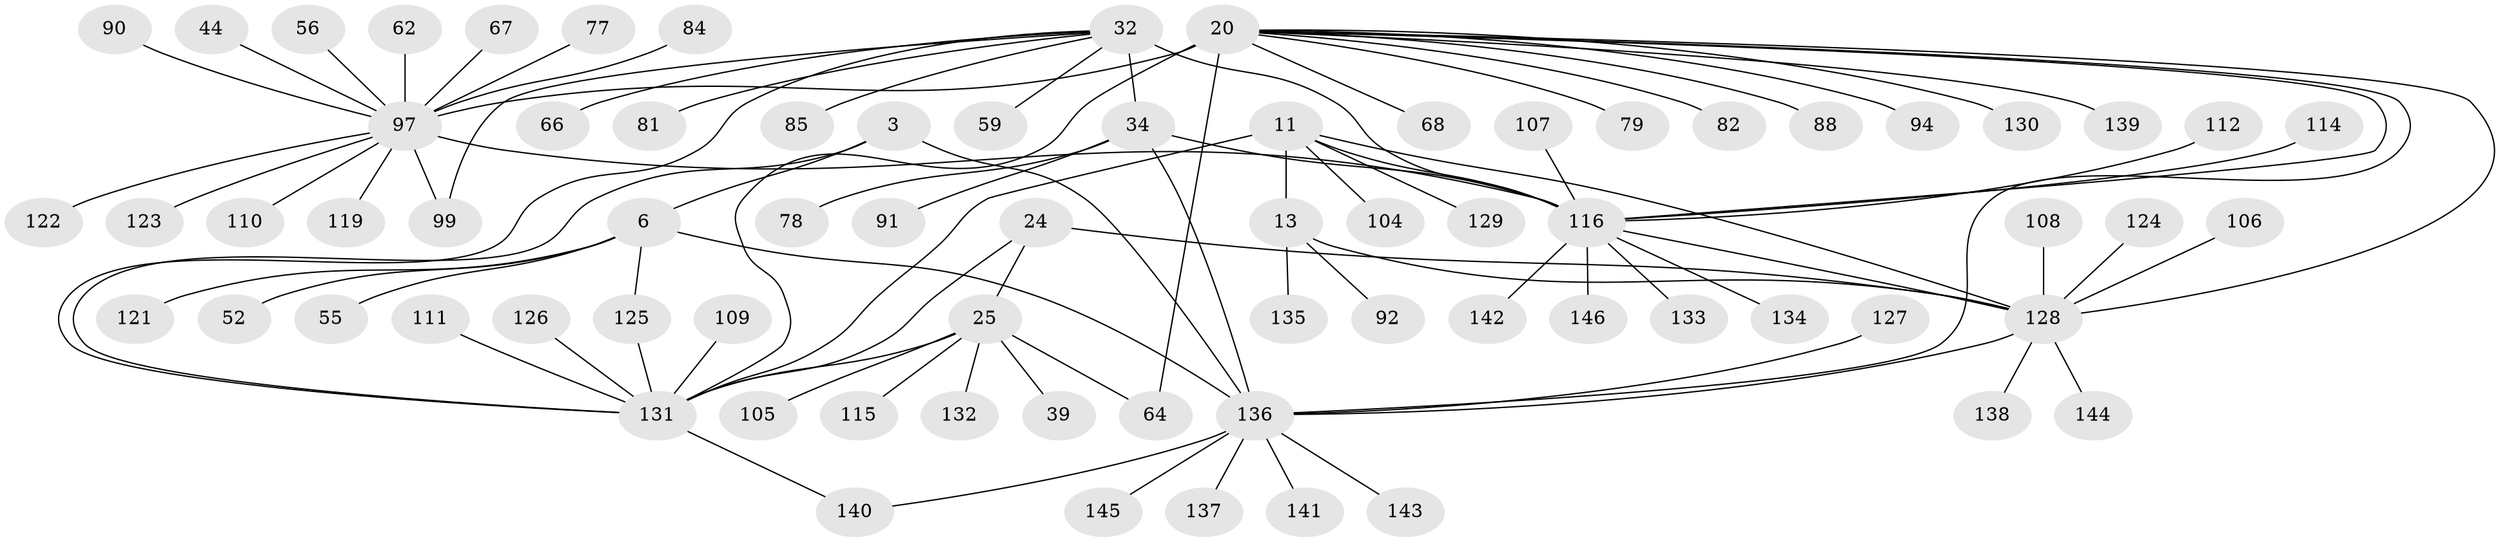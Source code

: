 // original degree distribution, {6: 0.02054794520547945, 8: 0.03424657534246575, 7: 0.03424657534246575, 11: 0.04794520547945205, 15: 0.00684931506849315, 14: 0.0136986301369863, 10: 0.0273972602739726, 9: 0.03424657534246575, 12: 0.02054794520547945, 1: 0.6164383561643836, 2: 0.13013698630136986, 3: 0.0136986301369863}
// Generated by graph-tools (version 1.1) at 2025/55/03/09/25 04:55:02]
// undirected, 73 vertices, 89 edges
graph export_dot {
graph [start="1"]
  node [color=gray90,style=filled];
  3 [super="+1"];
  6 [super="+2"];
  11 [super="+8"];
  13 [super="+12"];
  20 [super="+16+18"];
  24 [super="+23"];
  25 [super="+22"];
  32 [super="+30"];
  34 [super="+31"];
  39;
  44;
  52;
  55;
  56;
  59;
  62;
  64;
  66;
  67 [super="+40"];
  68 [super="+47"];
  77;
  78;
  79;
  81;
  82;
  84;
  85;
  88;
  90;
  91 [super="+65"];
  92;
  94;
  97 [super="+21"];
  99;
  104;
  105;
  106 [super="+48"];
  107 [super="+72"];
  108;
  109;
  110;
  111;
  112;
  114 [super="+50"];
  115;
  116 [super="+45+35+38+46+42+51+74+86+89"];
  119 [super="+83"];
  121;
  122;
  123;
  124;
  125;
  126;
  127;
  128 [super="+14+36+61+76+80+87+103"];
  129 [super="+41"];
  130;
  131 [super="+28+37+53+60+69+73+75+98+96+100+101"];
  132 [super="+57"];
  133;
  134;
  135;
  136 [super="+70+93+95+102+118+120"];
  137;
  138 [super="+63+113"];
  139;
  140;
  141;
  142;
  143;
  144;
  145 [super="+117"];
  146;
  3 -- 6 [weight=4];
  3 -- 131;
  3 -- 136 [weight=6];
  6 -- 55;
  6 -- 125;
  6 -- 52;
  6 -- 121;
  6 -- 136 [weight=6];
  11 -- 13 [weight=4];
  11 -- 104;
  11 -- 116;
  11 -- 129;
  11 -- 128 [weight=6];
  11 -- 131;
  13 -- 135;
  13 -- 92;
  13 -- 128 [weight=6];
  20 -- 88;
  20 -- 139;
  20 -- 79;
  20 -- 68;
  20 -- 64;
  20 -- 130;
  20 -- 131;
  20 -- 82;
  20 -- 94;
  20 -- 128;
  20 -- 136;
  20 -- 116;
  20 -- 97 [weight=12];
  24 -- 25 [weight=4];
  24 -- 131 [weight=6];
  24 -- 128;
  25 -- 115;
  25 -- 64;
  25 -- 39;
  25 -- 105;
  25 -- 132;
  25 -- 131 [weight=6];
  32 -- 34 [weight=4];
  32 -- 66;
  32 -- 99;
  32 -- 81;
  32 -- 85;
  32 -- 59;
  32 -- 116 [weight=6];
  32 -- 131;
  34 -- 78;
  34 -- 91;
  34 -- 116 [weight=6];
  34 -- 136;
  44 -- 97;
  56 -- 97;
  62 -- 97;
  67 -- 97;
  77 -- 97;
  84 -- 97;
  90 -- 97;
  97 -- 99;
  97 -- 122;
  97 -- 110;
  97 -- 116 [weight=2];
  97 -- 119;
  97 -- 123;
  106 -- 128;
  107 -- 116;
  108 -- 128;
  109 -- 131;
  111 -- 131;
  112 -- 116;
  114 -- 116;
  116 -- 133;
  116 -- 134;
  116 -- 142;
  116 -- 146;
  116 -- 128;
  124 -- 128;
  125 -- 131;
  126 -- 131;
  127 -- 136;
  128 -- 138;
  128 -- 144;
  128 -- 136;
  131 -- 140;
  136 -- 137;
  136 -- 140;
  136 -- 141;
  136 -- 143;
  136 -- 145;
}
